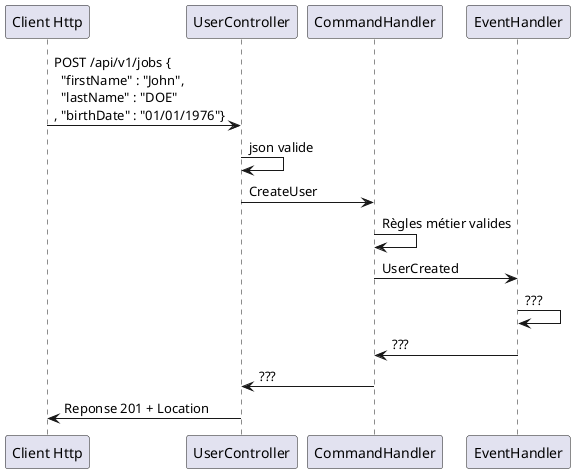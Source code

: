 @startuml

participant "Client Http"
participant UserController
participant CommandHandler
participant EventHandler

"Client Http"-> UserController : POST /api/v1/jobs {\n  "firstName" : "John", \n  "lastName" : "DOE"\n, "birthDate" : "01/01/1976"}

UserController->UserController : json valide
UserController-> CommandHandler : CreateUser
CommandHandler -> CommandHandler : Règles métier valides
CommandHandler -> EventHandler : UserCreated
EventHandler -> EventHandler : ???
EventHandler -> CommandHandler : ???
CommandHandler -> UserController : ???
UserController -> "Client Http" : Reponse 201 + Location

@enduml